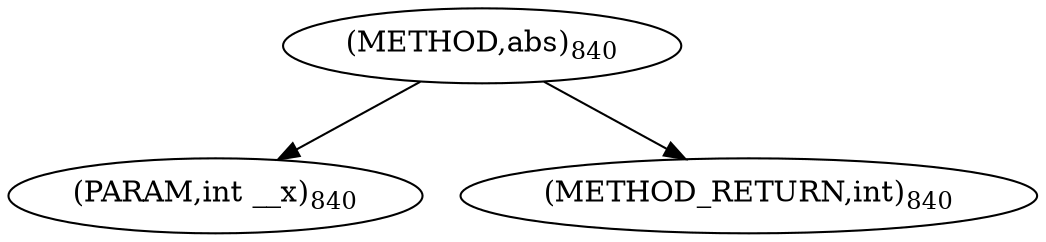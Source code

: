 digraph "abs" {  
"33351" [label = <(METHOD,abs)<SUB>840</SUB>> ]
"33352" [label = <(PARAM,int __x)<SUB>840</SUB>> ]
"33353" [label = <(METHOD_RETURN,int)<SUB>840</SUB>> ]
  "33351" -> "33352" 
  "33351" -> "33353" 
}
